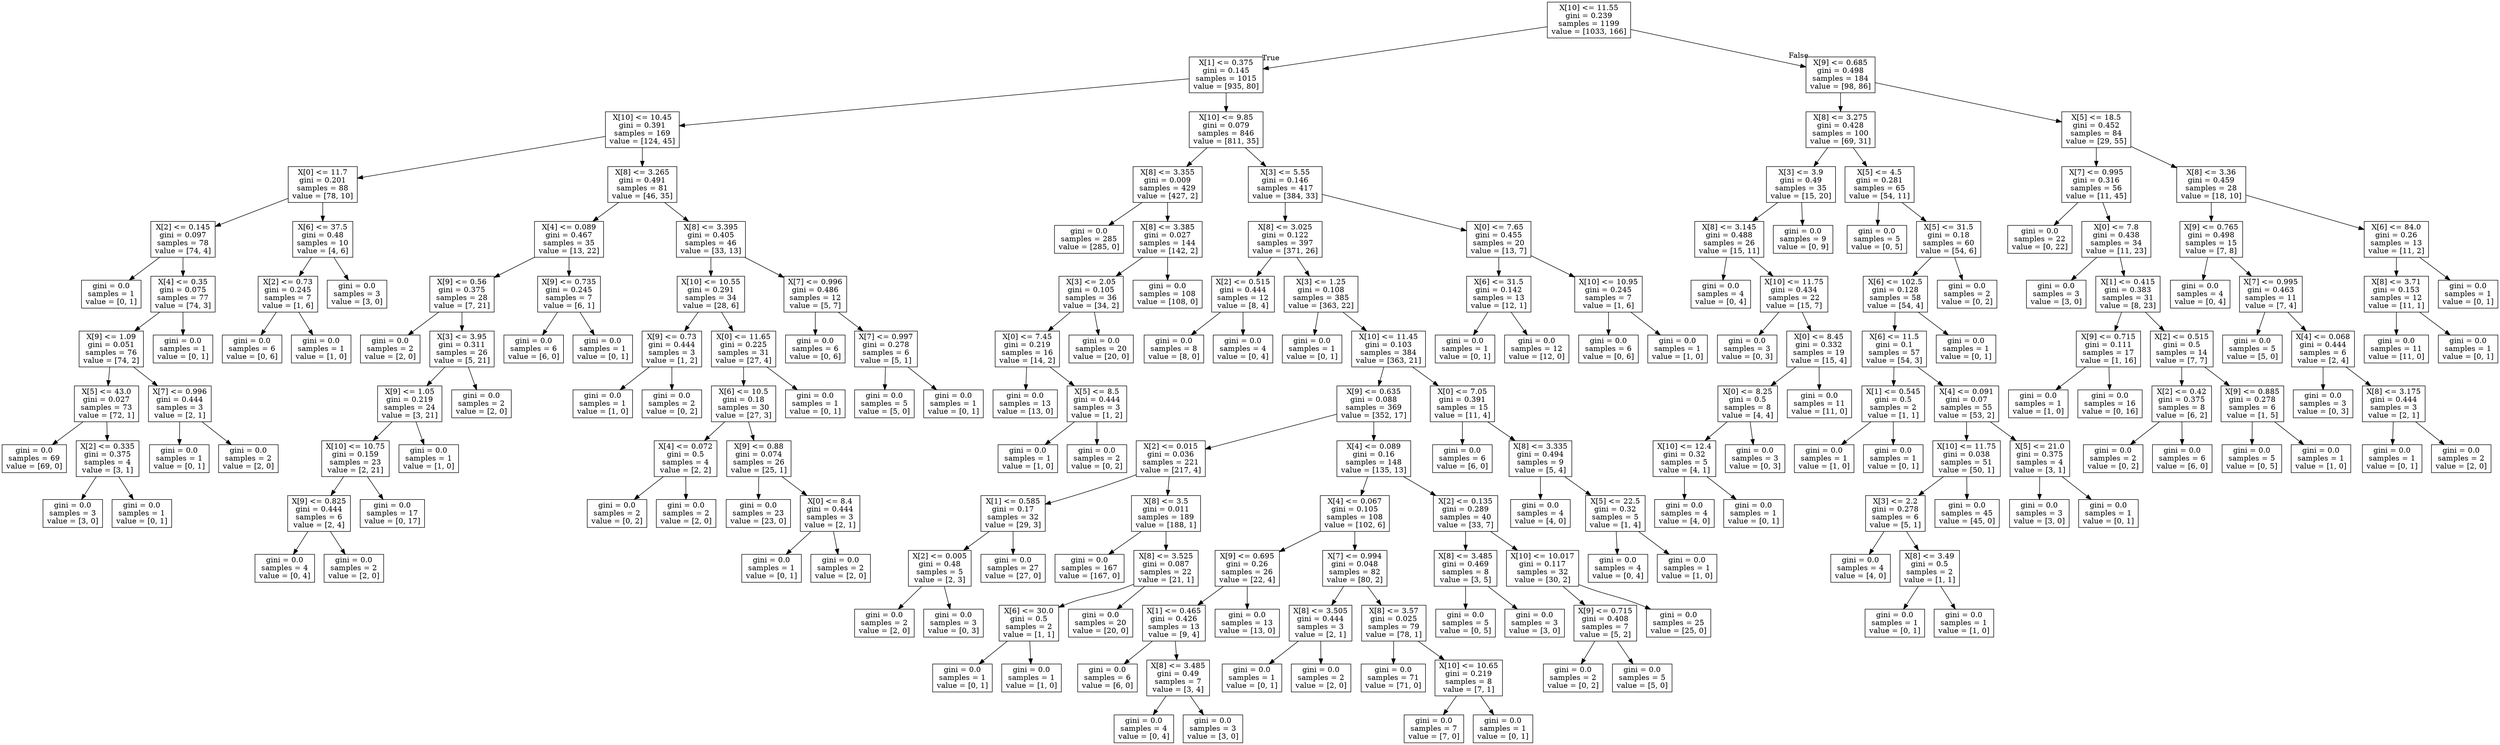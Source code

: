 digraph Tree {
node [shape=box] ;
0 [label="X[10] <= 11.55\ngini = 0.239\nsamples = 1199\nvalue = [1033, 166]"] ;
1 [label="X[1] <= 0.375\ngini = 0.145\nsamples = 1015\nvalue = [935, 80]"] ;
0 -> 1 [labeldistance=2.5, labelangle=45, headlabel="True"] ;
2 [label="X[10] <= 10.45\ngini = 0.391\nsamples = 169\nvalue = [124, 45]"] ;
1 -> 2 ;
3 [label="X[0] <= 11.7\ngini = 0.201\nsamples = 88\nvalue = [78, 10]"] ;
2 -> 3 ;
4 [label="X[2] <= 0.145\ngini = 0.097\nsamples = 78\nvalue = [74, 4]"] ;
3 -> 4 ;
5 [label="gini = 0.0\nsamples = 1\nvalue = [0, 1]"] ;
4 -> 5 ;
6 [label="X[4] <= 0.35\ngini = 0.075\nsamples = 77\nvalue = [74, 3]"] ;
4 -> 6 ;
7 [label="X[9] <= 1.09\ngini = 0.051\nsamples = 76\nvalue = [74, 2]"] ;
6 -> 7 ;
8 [label="X[5] <= 43.0\ngini = 0.027\nsamples = 73\nvalue = [72, 1]"] ;
7 -> 8 ;
9 [label="gini = 0.0\nsamples = 69\nvalue = [69, 0]"] ;
8 -> 9 ;
10 [label="X[2] <= 0.335\ngini = 0.375\nsamples = 4\nvalue = [3, 1]"] ;
8 -> 10 ;
11 [label="gini = 0.0\nsamples = 3\nvalue = [3, 0]"] ;
10 -> 11 ;
12 [label="gini = 0.0\nsamples = 1\nvalue = [0, 1]"] ;
10 -> 12 ;
13 [label="X[7] <= 0.996\ngini = 0.444\nsamples = 3\nvalue = [2, 1]"] ;
7 -> 13 ;
14 [label="gini = 0.0\nsamples = 1\nvalue = [0, 1]"] ;
13 -> 14 ;
15 [label="gini = 0.0\nsamples = 2\nvalue = [2, 0]"] ;
13 -> 15 ;
16 [label="gini = 0.0\nsamples = 1\nvalue = [0, 1]"] ;
6 -> 16 ;
17 [label="X[6] <= 37.5\ngini = 0.48\nsamples = 10\nvalue = [4, 6]"] ;
3 -> 17 ;
18 [label="X[2] <= 0.73\ngini = 0.245\nsamples = 7\nvalue = [1, 6]"] ;
17 -> 18 ;
19 [label="gini = 0.0\nsamples = 6\nvalue = [0, 6]"] ;
18 -> 19 ;
20 [label="gini = 0.0\nsamples = 1\nvalue = [1, 0]"] ;
18 -> 20 ;
21 [label="gini = 0.0\nsamples = 3\nvalue = [3, 0]"] ;
17 -> 21 ;
22 [label="X[8] <= 3.265\ngini = 0.491\nsamples = 81\nvalue = [46, 35]"] ;
2 -> 22 ;
23 [label="X[4] <= 0.089\ngini = 0.467\nsamples = 35\nvalue = [13, 22]"] ;
22 -> 23 ;
24 [label="X[9] <= 0.56\ngini = 0.375\nsamples = 28\nvalue = [7, 21]"] ;
23 -> 24 ;
25 [label="gini = 0.0\nsamples = 2\nvalue = [2, 0]"] ;
24 -> 25 ;
26 [label="X[3] <= 3.95\ngini = 0.311\nsamples = 26\nvalue = [5, 21]"] ;
24 -> 26 ;
27 [label="X[9] <= 1.05\ngini = 0.219\nsamples = 24\nvalue = [3, 21]"] ;
26 -> 27 ;
28 [label="X[10] <= 10.75\ngini = 0.159\nsamples = 23\nvalue = [2, 21]"] ;
27 -> 28 ;
29 [label="X[9] <= 0.825\ngini = 0.444\nsamples = 6\nvalue = [2, 4]"] ;
28 -> 29 ;
30 [label="gini = 0.0\nsamples = 4\nvalue = [0, 4]"] ;
29 -> 30 ;
31 [label="gini = 0.0\nsamples = 2\nvalue = [2, 0]"] ;
29 -> 31 ;
32 [label="gini = 0.0\nsamples = 17\nvalue = [0, 17]"] ;
28 -> 32 ;
33 [label="gini = 0.0\nsamples = 1\nvalue = [1, 0]"] ;
27 -> 33 ;
34 [label="gini = 0.0\nsamples = 2\nvalue = [2, 0]"] ;
26 -> 34 ;
35 [label="X[9] <= 0.735\ngini = 0.245\nsamples = 7\nvalue = [6, 1]"] ;
23 -> 35 ;
36 [label="gini = 0.0\nsamples = 6\nvalue = [6, 0]"] ;
35 -> 36 ;
37 [label="gini = 0.0\nsamples = 1\nvalue = [0, 1]"] ;
35 -> 37 ;
38 [label="X[8] <= 3.395\ngini = 0.405\nsamples = 46\nvalue = [33, 13]"] ;
22 -> 38 ;
39 [label="X[10] <= 10.55\ngini = 0.291\nsamples = 34\nvalue = [28, 6]"] ;
38 -> 39 ;
40 [label="X[9] <= 0.73\ngini = 0.444\nsamples = 3\nvalue = [1, 2]"] ;
39 -> 40 ;
41 [label="gini = 0.0\nsamples = 1\nvalue = [1, 0]"] ;
40 -> 41 ;
42 [label="gini = 0.0\nsamples = 2\nvalue = [0, 2]"] ;
40 -> 42 ;
43 [label="X[0] <= 11.65\ngini = 0.225\nsamples = 31\nvalue = [27, 4]"] ;
39 -> 43 ;
44 [label="X[6] <= 10.5\ngini = 0.18\nsamples = 30\nvalue = [27, 3]"] ;
43 -> 44 ;
45 [label="X[4] <= 0.072\ngini = 0.5\nsamples = 4\nvalue = [2, 2]"] ;
44 -> 45 ;
46 [label="gini = 0.0\nsamples = 2\nvalue = [0, 2]"] ;
45 -> 46 ;
47 [label="gini = 0.0\nsamples = 2\nvalue = [2, 0]"] ;
45 -> 47 ;
48 [label="X[9] <= 0.88\ngini = 0.074\nsamples = 26\nvalue = [25, 1]"] ;
44 -> 48 ;
49 [label="gini = 0.0\nsamples = 23\nvalue = [23, 0]"] ;
48 -> 49 ;
50 [label="X[0] <= 8.4\ngini = 0.444\nsamples = 3\nvalue = [2, 1]"] ;
48 -> 50 ;
51 [label="gini = 0.0\nsamples = 1\nvalue = [0, 1]"] ;
50 -> 51 ;
52 [label="gini = 0.0\nsamples = 2\nvalue = [2, 0]"] ;
50 -> 52 ;
53 [label="gini = 0.0\nsamples = 1\nvalue = [0, 1]"] ;
43 -> 53 ;
54 [label="X[7] <= 0.996\ngini = 0.486\nsamples = 12\nvalue = [5, 7]"] ;
38 -> 54 ;
55 [label="gini = 0.0\nsamples = 6\nvalue = [0, 6]"] ;
54 -> 55 ;
56 [label="X[7] <= 0.997\ngini = 0.278\nsamples = 6\nvalue = [5, 1]"] ;
54 -> 56 ;
57 [label="gini = 0.0\nsamples = 5\nvalue = [5, 0]"] ;
56 -> 57 ;
58 [label="gini = 0.0\nsamples = 1\nvalue = [0, 1]"] ;
56 -> 58 ;
59 [label="X[10] <= 9.85\ngini = 0.079\nsamples = 846\nvalue = [811, 35]"] ;
1 -> 59 ;
60 [label="X[8] <= 3.355\ngini = 0.009\nsamples = 429\nvalue = [427, 2]"] ;
59 -> 60 ;
61 [label="gini = 0.0\nsamples = 285\nvalue = [285, 0]"] ;
60 -> 61 ;
62 [label="X[8] <= 3.385\ngini = 0.027\nsamples = 144\nvalue = [142, 2]"] ;
60 -> 62 ;
63 [label="X[3] <= 2.05\ngini = 0.105\nsamples = 36\nvalue = [34, 2]"] ;
62 -> 63 ;
64 [label="X[0] <= 7.45\ngini = 0.219\nsamples = 16\nvalue = [14, 2]"] ;
63 -> 64 ;
65 [label="gini = 0.0\nsamples = 13\nvalue = [13, 0]"] ;
64 -> 65 ;
66 [label="X[5] <= 8.5\ngini = 0.444\nsamples = 3\nvalue = [1, 2]"] ;
64 -> 66 ;
67 [label="gini = 0.0\nsamples = 1\nvalue = [1, 0]"] ;
66 -> 67 ;
68 [label="gini = 0.0\nsamples = 2\nvalue = [0, 2]"] ;
66 -> 68 ;
69 [label="gini = 0.0\nsamples = 20\nvalue = [20, 0]"] ;
63 -> 69 ;
70 [label="gini = 0.0\nsamples = 108\nvalue = [108, 0]"] ;
62 -> 70 ;
71 [label="X[3] <= 5.55\ngini = 0.146\nsamples = 417\nvalue = [384, 33]"] ;
59 -> 71 ;
72 [label="X[8] <= 3.025\ngini = 0.122\nsamples = 397\nvalue = [371, 26]"] ;
71 -> 72 ;
73 [label="X[2] <= 0.515\ngini = 0.444\nsamples = 12\nvalue = [8, 4]"] ;
72 -> 73 ;
74 [label="gini = 0.0\nsamples = 8\nvalue = [8, 0]"] ;
73 -> 74 ;
75 [label="gini = 0.0\nsamples = 4\nvalue = [0, 4]"] ;
73 -> 75 ;
76 [label="X[3] <= 1.25\ngini = 0.108\nsamples = 385\nvalue = [363, 22]"] ;
72 -> 76 ;
77 [label="gini = 0.0\nsamples = 1\nvalue = [0, 1]"] ;
76 -> 77 ;
78 [label="X[10] <= 11.45\ngini = 0.103\nsamples = 384\nvalue = [363, 21]"] ;
76 -> 78 ;
79 [label="X[9] <= 0.635\ngini = 0.088\nsamples = 369\nvalue = [352, 17]"] ;
78 -> 79 ;
80 [label="X[2] <= 0.015\ngini = 0.036\nsamples = 221\nvalue = [217, 4]"] ;
79 -> 80 ;
81 [label="X[1] <= 0.585\ngini = 0.17\nsamples = 32\nvalue = [29, 3]"] ;
80 -> 81 ;
82 [label="X[2] <= 0.005\ngini = 0.48\nsamples = 5\nvalue = [2, 3]"] ;
81 -> 82 ;
83 [label="gini = 0.0\nsamples = 2\nvalue = [2, 0]"] ;
82 -> 83 ;
84 [label="gini = 0.0\nsamples = 3\nvalue = [0, 3]"] ;
82 -> 84 ;
85 [label="gini = 0.0\nsamples = 27\nvalue = [27, 0]"] ;
81 -> 85 ;
86 [label="X[8] <= 3.5\ngini = 0.011\nsamples = 189\nvalue = [188, 1]"] ;
80 -> 86 ;
87 [label="gini = 0.0\nsamples = 167\nvalue = [167, 0]"] ;
86 -> 87 ;
88 [label="X[8] <= 3.525\ngini = 0.087\nsamples = 22\nvalue = [21, 1]"] ;
86 -> 88 ;
89 [label="X[6] <= 30.0\ngini = 0.5\nsamples = 2\nvalue = [1, 1]"] ;
88 -> 89 ;
90 [label="gini = 0.0\nsamples = 1\nvalue = [0, 1]"] ;
89 -> 90 ;
91 [label="gini = 0.0\nsamples = 1\nvalue = [1, 0]"] ;
89 -> 91 ;
92 [label="gini = 0.0\nsamples = 20\nvalue = [20, 0]"] ;
88 -> 92 ;
93 [label="X[4] <= 0.089\ngini = 0.16\nsamples = 148\nvalue = [135, 13]"] ;
79 -> 93 ;
94 [label="X[4] <= 0.067\ngini = 0.105\nsamples = 108\nvalue = [102, 6]"] ;
93 -> 94 ;
95 [label="X[9] <= 0.695\ngini = 0.26\nsamples = 26\nvalue = [22, 4]"] ;
94 -> 95 ;
96 [label="X[1] <= 0.465\ngini = 0.426\nsamples = 13\nvalue = [9, 4]"] ;
95 -> 96 ;
97 [label="gini = 0.0\nsamples = 6\nvalue = [6, 0]"] ;
96 -> 97 ;
98 [label="X[8] <= 3.485\ngini = 0.49\nsamples = 7\nvalue = [3, 4]"] ;
96 -> 98 ;
99 [label="gini = 0.0\nsamples = 4\nvalue = [0, 4]"] ;
98 -> 99 ;
100 [label="gini = 0.0\nsamples = 3\nvalue = [3, 0]"] ;
98 -> 100 ;
101 [label="gini = 0.0\nsamples = 13\nvalue = [13, 0]"] ;
95 -> 101 ;
102 [label="X[7] <= 0.994\ngini = 0.048\nsamples = 82\nvalue = [80, 2]"] ;
94 -> 102 ;
103 [label="X[8] <= 3.505\ngini = 0.444\nsamples = 3\nvalue = [2, 1]"] ;
102 -> 103 ;
104 [label="gini = 0.0\nsamples = 1\nvalue = [0, 1]"] ;
103 -> 104 ;
105 [label="gini = 0.0\nsamples = 2\nvalue = [2, 0]"] ;
103 -> 105 ;
106 [label="X[8] <= 3.57\ngini = 0.025\nsamples = 79\nvalue = [78, 1]"] ;
102 -> 106 ;
107 [label="gini = 0.0\nsamples = 71\nvalue = [71, 0]"] ;
106 -> 107 ;
108 [label="X[10] <= 10.65\ngini = 0.219\nsamples = 8\nvalue = [7, 1]"] ;
106 -> 108 ;
109 [label="gini = 0.0\nsamples = 7\nvalue = [7, 0]"] ;
108 -> 109 ;
110 [label="gini = 0.0\nsamples = 1\nvalue = [0, 1]"] ;
108 -> 110 ;
111 [label="X[2] <= 0.135\ngini = 0.289\nsamples = 40\nvalue = [33, 7]"] ;
93 -> 111 ;
112 [label="X[8] <= 3.485\ngini = 0.469\nsamples = 8\nvalue = [3, 5]"] ;
111 -> 112 ;
113 [label="gini = 0.0\nsamples = 5\nvalue = [0, 5]"] ;
112 -> 113 ;
114 [label="gini = 0.0\nsamples = 3\nvalue = [3, 0]"] ;
112 -> 114 ;
115 [label="X[10] <= 10.017\ngini = 0.117\nsamples = 32\nvalue = [30, 2]"] ;
111 -> 115 ;
116 [label="X[9] <= 0.715\ngini = 0.408\nsamples = 7\nvalue = [5, 2]"] ;
115 -> 116 ;
117 [label="gini = 0.0\nsamples = 2\nvalue = [0, 2]"] ;
116 -> 117 ;
118 [label="gini = 0.0\nsamples = 5\nvalue = [5, 0]"] ;
116 -> 118 ;
119 [label="gini = 0.0\nsamples = 25\nvalue = [25, 0]"] ;
115 -> 119 ;
120 [label="X[0] <= 7.05\ngini = 0.391\nsamples = 15\nvalue = [11, 4]"] ;
78 -> 120 ;
121 [label="gini = 0.0\nsamples = 6\nvalue = [6, 0]"] ;
120 -> 121 ;
122 [label="X[8] <= 3.335\ngini = 0.494\nsamples = 9\nvalue = [5, 4]"] ;
120 -> 122 ;
123 [label="gini = 0.0\nsamples = 4\nvalue = [4, 0]"] ;
122 -> 123 ;
124 [label="X[5] <= 22.5\ngini = 0.32\nsamples = 5\nvalue = [1, 4]"] ;
122 -> 124 ;
125 [label="gini = 0.0\nsamples = 4\nvalue = [0, 4]"] ;
124 -> 125 ;
126 [label="gini = 0.0\nsamples = 1\nvalue = [1, 0]"] ;
124 -> 126 ;
127 [label="X[0] <= 7.65\ngini = 0.455\nsamples = 20\nvalue = [13, 7]"] ;
71 -> 127 ;
128 [label="X[6] <= 31.5\ngini = 0.142\nsamples = 13\nvalue = [12, 1]"] ;
127 -> 128 ;
129 [label="gini = 0.0\nsamples = 1\nvalue = [0, 1]"] ;
128 -> 129 ;
130 [label="gini = 0.0\nsamples = 12\nvalue = [12, 0]"] ;
128 -> 130 ;
131 [label="X[10] <= 10.95\ngini = 0.245\nsamples = 7\nvalue = [1, 6]"] ;
127 -> 131 ;
132 [label="gini = 0.0\nsamples = 6\nvalue = [0, 6]"] ;
131 -> 132 ;
133 [label="gini = 0.0\nsamples = 1\nvalue = [1, 0]"] ;
131 -> 133 ;
134 [label="X[9] <= 0.685\ngini = 0.498\nsamples = 184\nvalue = [98, 86]"] ;
0 -> 134 [labeldistance=2.5, labelangle=-45, headlabel="False"] ;
135 [label="X[8] <= 3.275\ngini = 0.428\nsamples = 100\nvalue = [69, 31]"] ;
134 -> 135 ;
136 [label="X[3] <= 3.9\ngini = 0.49\nsamples = 35\nvalue = [15, 20]"] ;
135 -> 136 ;
137 [label="X[8] <= 3.145\ngini = 0.488\nsamples = 26\nvalue = [15, 11]"] ;
136 -> 137 ;
138 [label="gini = 0.0\nsamples = 4\nvalue = [0, 4]"] ;
137 -> 138 ;
139 [label="X[10] <= 11.75\ngini = 0.434\nsamples = 22\nvalue = [15, 7]"] ;
137 -> 139 ;
140 [label="gini = 0.0\nsamples = 3\nvalue = [0, 3]"] ;
139 -> 140 ;
141 [label="X[0] <= 8.45\ngini = 0.332\nsamples = 19\nvalue = [15, 4]"] ;
139 -> 141 ;
142 [label="X[0] <= 8.25\ngini = 0.5\nsamples = 8\nvalue = [4, 4]"] ;
141 -> 142 ;
143 [label="X[10] <= 12.4\ngini = 0.32\nsamples = 5\nvalue = [4, 1]"] ;
142 -> 143 ;
144 [label="gini = 0.0\nsamples = 4\nvalue = [4, 0]"] ;
143 -> 144 ;
145 [label="gini = 0.0\nsamples = 1\nvalue = [0, 1]"] ;
143 -> 145 ;
146 [label="gini = 0.0\nsamples = 3\nvalue = [0, 3]"] ;
142 -> 146 ;
147 [label="gini = 0.0\nsamples = 11\nvalue = [11, 0]"] ;
141 -> 147 ;
148 [label="gini = 0.0\nsamples = 9\nvalue = [0, 9]"] ;
136 -> 148 ;
149 [label="X[5] <= 4.5\ngini = 0.281\nsamples = 65\nvalue = [54, 11]"] ;
135 -> 149 ;
150 [label="gini = 0.0\nsamples = 5\nvalue = [0, 5]"] ;
149 -> 150 ;
151 [label="X[5] <= 31.5\ngini = 0.18\nsamples = 60\nvalue = [54, 6]"] ;
149 -> 151 ;
152 [label="X[6] <= 102.5\ngini = 0.128\nsamples = 58\nvalue = [54, 4]"] ;
151 -> 152 ;
153 [label="X[6] <= 11.5\ngini = 0.1\nsamples = 57\nvalue = [54, 3]"] ;
152 -> 153 ;
154 [label="X[1] <= 0.545\ngini = 0.5\nsamples = 2\nvalue = [1, 1]"] ;
153 -> 154 ;
155 [label="gini = 0.0\nsamples = 1\nvalue = [1, 0]"] ;
154 -> 155 ;
156 [label="gini = 0.0\nsamples = 1\nvalue = [0, 1]"] ;
154 -> 156 ;
157 [label="X[4] <= 0.091\ngini = 0.07\nsamples = 55\nvalue = [53, 2]"] ;
153 -> 157 ;
158 [label="X[10] <= 11.75\ngini = 0.038\nsamples = 51\nvalue = [50, 1]"] ;
157 -> 158 ;
159 [label="X[3] <= 2.2\ngini = 0.278\nsamples = 6\nvalue = [5, 1]"] ;
158 -> 159 ;
160 [label="gini = 0.0\nsamples = 4\nvalue = [4, 0]"] ;
159 -> 160 ;
161 [label="X[8] <= 3.49\ngini = 0.5\nsamples = 2\nvalue = [1, 1]"] ;
159 -> 161 ;
162 [label="gini = 0.0\nsamples = 1\nvalue = [0, 1]"] ;
161 -> 162 ;
163 [label="gini = 0.0\nsamples = 1\nvalue = [1, 0]"] ;
161 -> 163 ;
164 [label="gini = 0.0\nsamples = 45\nvalue = [45, 0]"] ;
158 -> 164 ;
165 [label="X[5] <= 21.0\ngini = 0.375\nsamples = 4\nvalue = [3, 1]"] ;
157 -> 165 ;
166 [label="gini = 0.0\nsamples = 3\nvalue = [3, 0]"] ;
165 -> 166 ;
167 [label="gini = 0.0\nsamples = 1\nvalue = [0, 1]"] ;
165 -> 167 ;
168 [label="gini = 0.0\nsamples = 1\nvalue = [0, 1]"] ;
152 -> 168 ;
169 [label="gini = 0.0\nsamples = 2\nvalue = [0, 2]"] ;
151 -> 169 ;
170 [label="X[5] <= 18.5\ngini = 0.452\nsamples = 84\nvalue = [29, 55]"] ;
134 -> 170 ;
171 [label="X[7] <= 0.995\ngini = 0.316\nsamples = 56\nvalue = [11, 45]"] ;
170 -> 171 ;
172 [label="gini = 0.0\nsamples = 22\nvalue = [0, 22]"] ;
171 -> 172 ;
173 [label="X[0] <= 7.8\ngini = 0.438\nsamples = 34\nvalue = [11, 23]"] ;
171 -> 173 ;
174 [label="gini = 0.0\nsamples = 3\nvalue = [3, 0]"] ;
173 -> 174 ;
175 [label="X[1] <= 0.415\ngini = 0.383\nsamples = 31\nvalue = [8, 23]"] ;
173 -> 175 ;
176 [label="X[9] <= 0.715\ngini = 0.111\nsamples = 17\nvalue = [1, 16]"] ;
175 -> 176 ;
177 [label="gini = 0.0\nsamples = 1\nvalue = [1, 0]"] ;
176 -> 177 ;
178 [label="gini = 0.0\nsamples = 16\nvalue = [0, 16]"] ;
176 -> 178 ;
179 [label="X[2] <= 0.515\ngini = 0.5\nsamples = 14\nvalue = [7, 7]"] ;
175 -> 179 ;
180 [label="X[2] <= 0.42\ngini = 0.375\nsamples = 8\nvalue = [6, 2]"] ;
179 -> 180 ;
181 [label="gini = 0.0\nsamples = 2\nvalue = [0, 2]"] ;
180 -> 181 ;
182 [label="gini = 0.0\nsamples = 6\nvalue = [6, 0]"] ;
180 -> 182 ;
183 [label="X[9] <= 0.885\ngini = 0.278\nsamples = 6\nvalue = [1, 5]"] ;
179 -> 183 ;
184 [label="gini = 0.0\nsamples = 5\nvalue = [0, 5]"] ;
183 -> 184 ;
185 [label="gini = 0.0\nsamples = 1\nvalue = [1, 0]"] ;
183 -> 185 ;
186 [label="X[8] <= 3.36\ngini = 0.459\nsamples = 28\nvalue = [18, 10]"] ;
170 -> 186 ;
187 [label="X[9] <= 0.765\ngini = 0.498\nsamples = 15\nvalue = [7, 8]"] ;
186 -> 187 ;
188 [label="gini = 0.0\nsamples = 4\nvalue = [0, 4]"] ;
187 -> 188 ;
189 [label="X[7] <= 0.995\ngini = 0.463\nsamples = 11\nvalue = [7, 4]"] ;
187 -> 189 ;
190 [label="gini = 0.0\nsamples = 5\nvalue = [5, 0]"] ;
189 -> 190 ;
191 [label="X[4] <= 0.068\ngini = 0.444\nsamples = 6\nvalue = [2, 4]"] ;
189 -> 191 ;
192 [label="gini = 0.0\nsamples = 3\nvalue = [0, 3]"] ;
191 -> 192 ;
193 [label="X[8] <= 3.175\ngini = 0.444\nsamples = 3\nvalue = [2, 1]"] ;
191 -> 193 ;
194 [label="gini = 0.0\nsamples = 1\nvalue = [0, 1]"] ;
193 -> 194 ;
195 [label="gini = 0.0\nsamples = 2\nvalue = [2, 0]"] ;
193 -> 195 ;
196 [label="X[6] <= 84.0\ngini = 0.26\nsamples = 13\nvalue = [11, 2]"] ;
186 -> 196 ;
197 [label="X[8] <= 3.71\ngini = 0.153\nsamples = 12\nvalue = [11, 1]"] ;
196 -> 197 ;
198 [label="gini = 0.0\nsamples = 11\nvalue = [11, 0]"] ;
197 -> 198 ;
199 [label="gini = 0.0\nsamples = 1\nvalue = [0, 1]"] ;
197 -> 199 ;
200 [label="gini = 0.0\nsamples = 1\nvalue = [0, 1]"] ;
196 -> 200 ;
}
